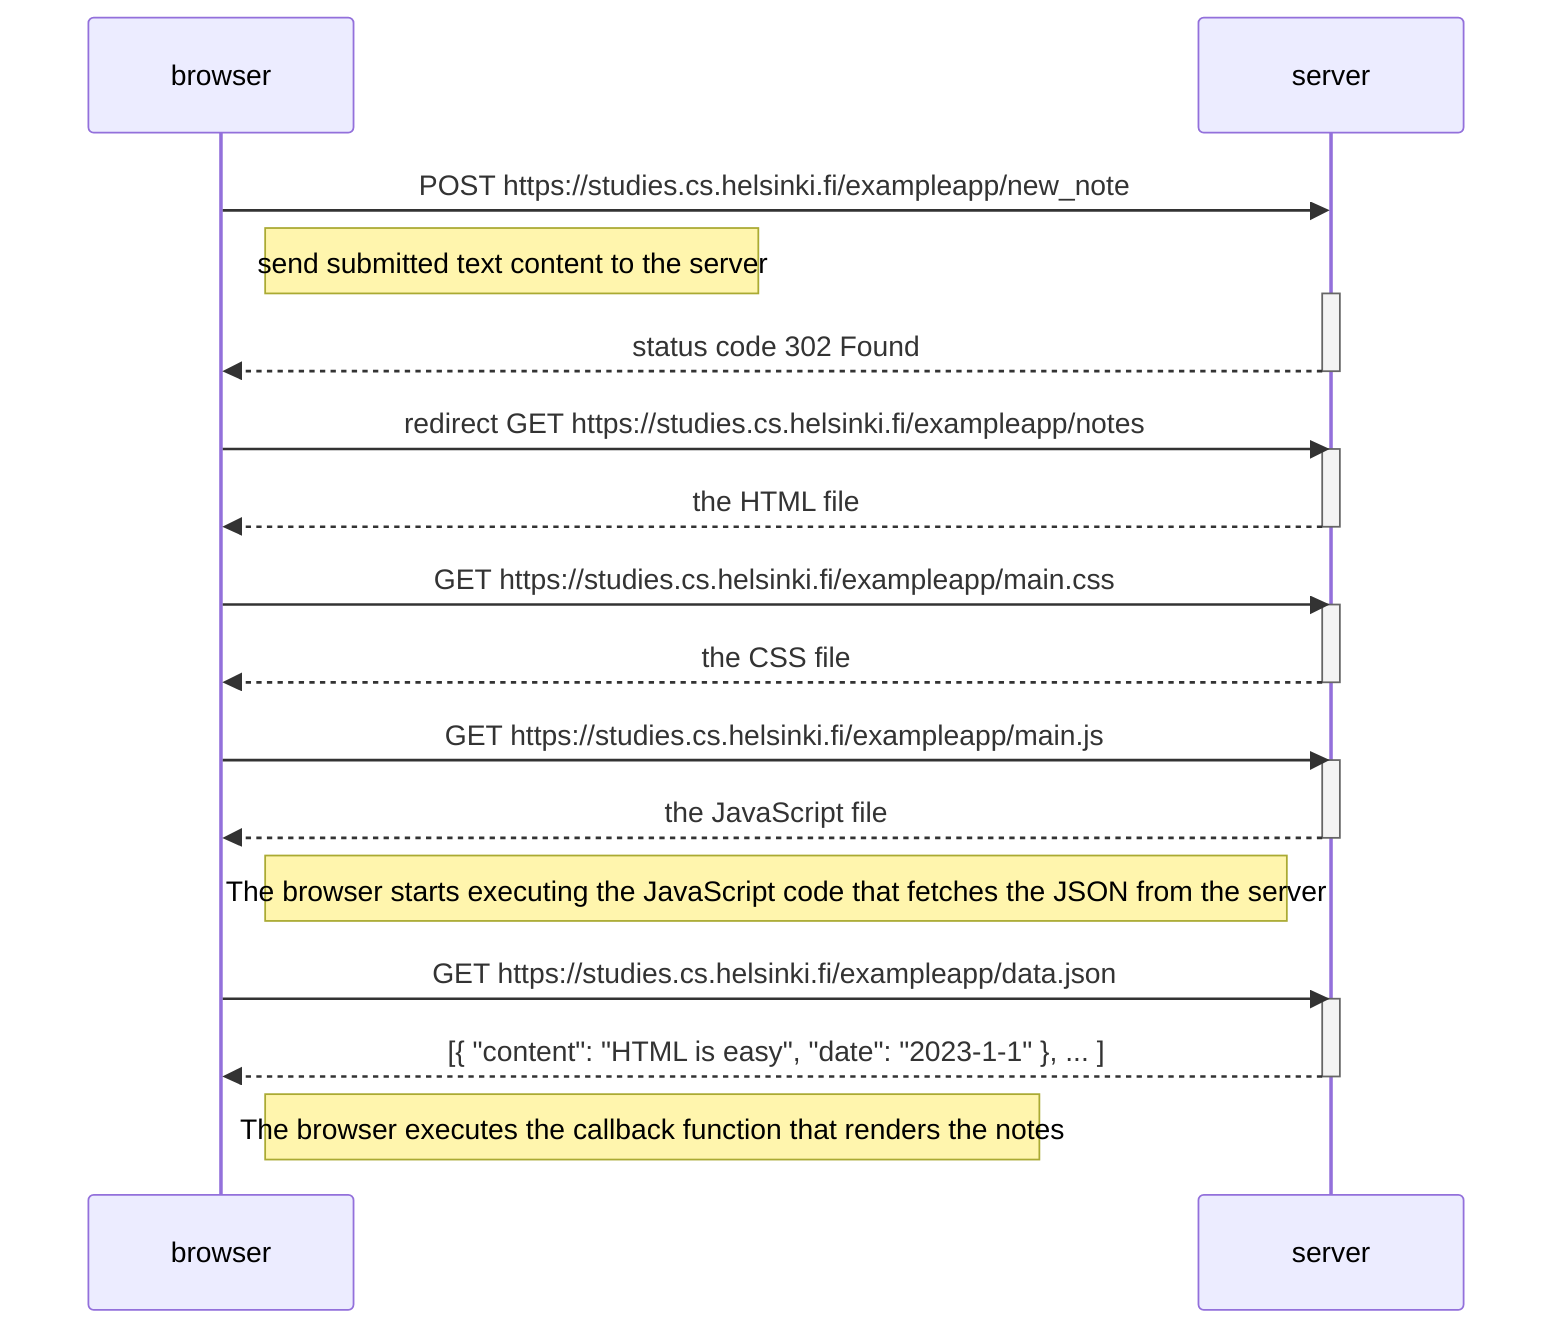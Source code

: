 sequenceDiagram
    participant browser
    participant server

    browser->>server: POST https://studies.cs.helsinki.fi/exampleapp/new_note
    Note right of browser: send submitted text content to the server
    activate server
    server-->>browser: status code 302 Found
    deactivate server
    

    browser->>server: redirect GET https://studies.cs.helsinki.fi/exampleapp/notes
    activate server
    server-->>browser: the HTML file
    deactivate server

    browser->>server: GET https://studies.cs.helsinki.fi/exampleapp/main.css
    activate server
    server-->>browser: the CSS file
    deactivate server

    browser->>server: GET https://studies.cs.helsinki.fi/exampleapp/main.js
    activate server
    server-->>browser: the JavaScript file
    deactivate server

    Note right of browser: The browser starts executing the JavaScript code that fetches the JSON from the server

    browser->>server: GET https://studies.cs.helsinki.fi/exampleapp/data.json
    activate server
    server-->>browser: [{ "content": "HTML is easy", "date": "2023-1-1" }, ... ]
    deactivate server

    Note right of browser: The browser executes the callback function that renders the notes